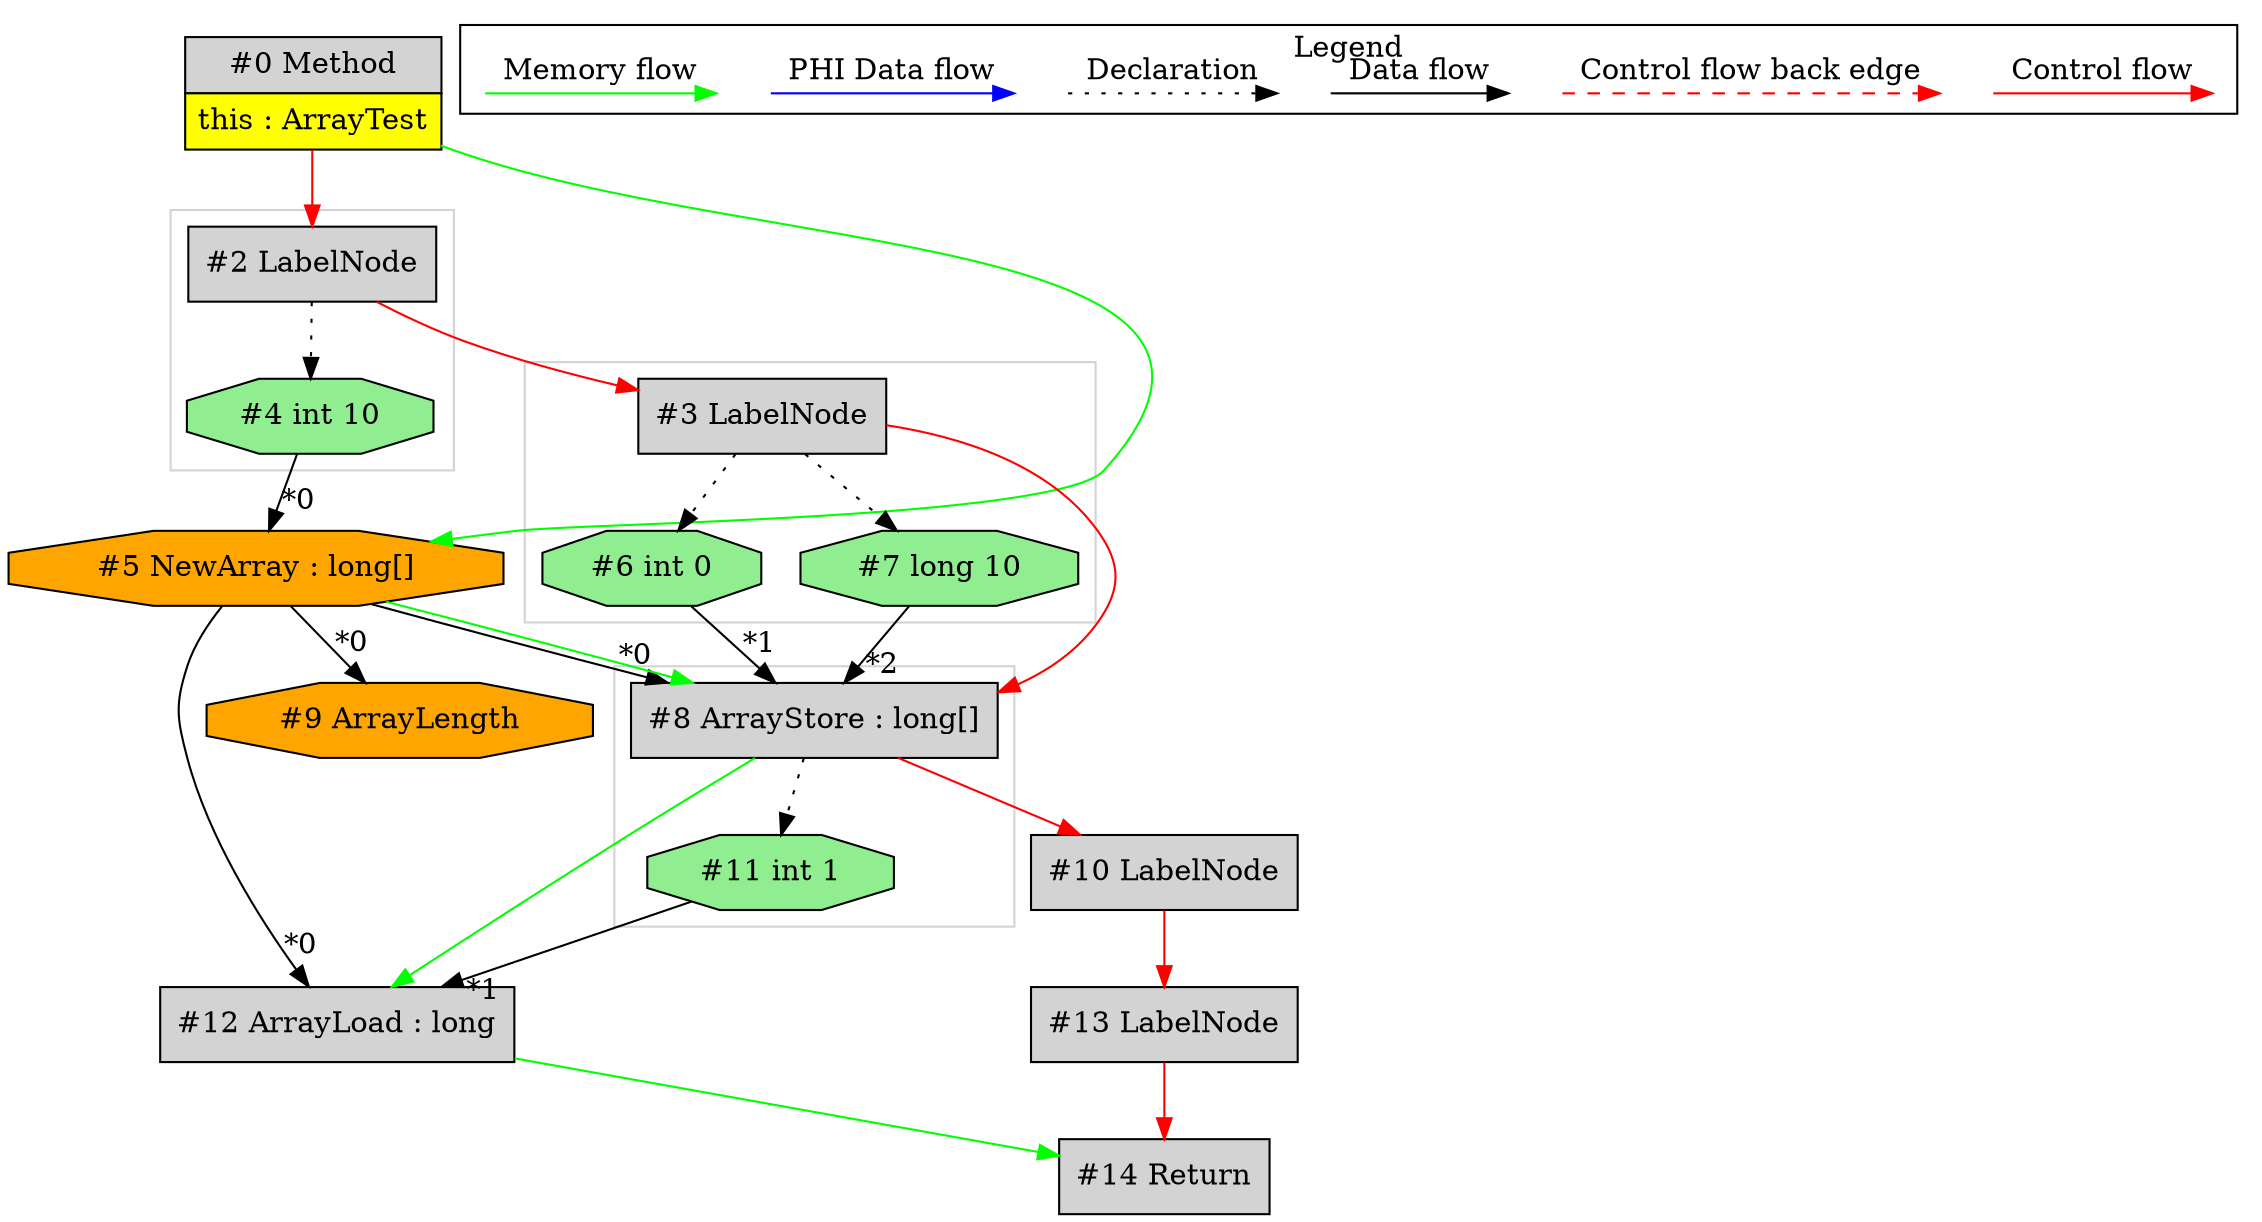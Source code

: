 digraph {
 ordering="in";
 node0[margin="0", label=<<table border="0" cellborder="1" cellspacing="0" cellpadding="5"><tr><td colspan="1">#0 Method</td></tr><tr><td port="prj1" bgcolor="yellow">this : ArrayTest</td></tr></table>>,shape=none, fillcolor=lightgrey, style=filled];
 node2[label="#2 LabelNode",shape=box, fillcolor=lightgrey, style=filled];
 node0 -> node2[labeldistance=2, color=red, fontcolor=red];
 node3[label="#3 LabelNode",shape=box, fillcolor=lightgrey, style=filled];
 node2 -> node3[labeldistance=2, color=red, fontcolor=red];
 node8[label="#8 ArrayStore : long[]",shape=box, fillcolor=lightgrey, style=filled];
 node5 -> node8[headlabel="*0", labeldistance=2];
 node6 -> node8[headlabel="*1", labeldistance=2];
 node7 -> node8[headlabel="*2", labeldistance=2];
 node5 -> node8[labeldistance=2, color=green, constraint=false];
 node3 -> node8[labeldistance=2, color=red, fontcolor=red];
 node5[label="#5 NewArray : long[]",shape=octagon, fillcolor=orange, style=filled];
 node4 -> node5[headlabel="*0", labeldistance=2];
 node0 -> node5[labeldistance=2, color=green, constraint=false];
 node4[label="#4 int 10",shape=octagon, fillcolor=lightgreen, style=filled];
 node2 -> node4[style=dotted];
 node12[label="#12 ArrayLoad : long",shape=box, fillcolor=lightgrey, style=filled];
 node5 -> node12[headlabel="*0", labeldistance=2];
 node11 -> node12[headlabel="*1", labeldistance=2];
 node8 -> node12[labeldistance=2, color=green, constraint=false];
 node11[label="#11 int 1",shape=octagon, fillcolor=lightgreen, style=filled];
 node8 -> node11[style=dotted];
 node14[label="#14 Return",shape=box, fillcolor=lightgrey, style=filled];
 node13 -> node14[labeldistance=2, color=red, fontcolor=red];
 node12 -> node14[labeldistance=2, color=green, constraint=false];
 node13[label="#13 LabelNode",shape=box, fillcolor=lightgrey, style=filled];
 node10 -> node13[labeldistance=2, color=red, fontcolor=red];
 node10[label="#10 LabelNode",shape=box, fillcolor=lightgrey, style=filled];
 node8 -> node10[labeldistance=2, color=red, fontcolor=red];
 node9[label="#9 ArrayLength",shape=octagon, fillcolor=orange, style=filled];
 node5 -> node9[headlabel="*0", labeldistance=2];
 node7[label="#7 long 10",shape=octagon, fillcolor=lightgreen, style=filled];
 node3 -> node7[style=dotted];
 node6[label="#6 int 0",shape=octagon, fillcolor=lightgreen, style=filled];
 node3 -> node6[style=dotted];
 subgraph cluster_0 {
  color=lightgray;
  node8;
  node11;
 }
 subgraph cluster_1 {
  color=lightgray;
  node2;
  node4;
 }
 subgraph cluster_2 {
  color=lightgray;
  node3;
  node6;
  node7;
 }
 subgraph cluster_000 {
  label = "Legend";
  node [shape=point]
  {
   rank=same;
   c0 [style = invis];
   c1 [style = invis];
   c2 [style = invis];
   c3 [style = invis];
   d0 [style = invis];
   d1 [style = invis];
   d2 [style = invis];
   d3 [style = invis];
   d4 [style = invis];
   d5 [style = invis];
   d6 [style = invis];
   d7 [style = invis];
  }
  c0 -> c1 [label="Control flow", style=solid, color=red]
  c2 -> c3 [label="Control flow back edge", style=dashed, color=red]
  d0 -> d1 [label="Data flow"]
  d2 -> d3 [label="Declaration", style=dotted]
  d4 -> d5 [label="PHI Data flow", color=blue]
  d6 -> d7 [label="Memory flow", color=green]
 }

}
